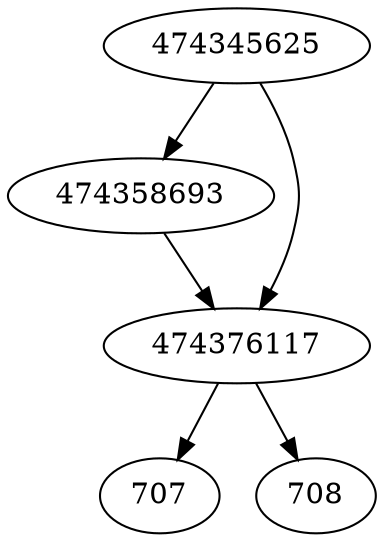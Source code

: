 strict digraph  {
707;
708;
474358693;
474376117;
474345625;
474358693 -> 474376117;
474376117 -> 707;
474376117 -> 708;
474345625 -> 474376117;
474345625 -> 474358693;
}
